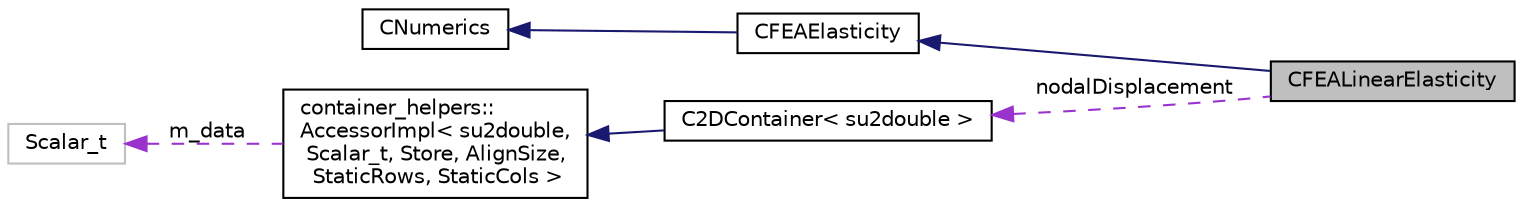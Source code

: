 digraph "CFEALinearElasticity"
{
  edge [fontname="Helvetica",fontsize="10",labelfontname="Helvetica",labelfontsize="10"];
  node [fontname="Helvetica",fontsize="10",shape=record];
  rankdir="LR";
  Node4 [label="CFEALinearElasticity",height=0.2,width=0.4,color="black", fillcolor="grey75", style="filled", fontcolor="black"];
  Node5 -> Node4 [dir="back",color="midnightblue",fontsize="10",style="solid",fontname="Helvetica"];
  Node5 [label="CFEAElasticity",height=0.2,width=0.4,color="black", fillcolor="white", style="filled",URL="$class_c_f_e_a_elasticity.html",tooltip="Abstract class for computing the tangent matrix and the residual for structural problems. "];
  Node6 -> Node5 [dir="back",color="midnightblue",fontsize="10",style="solid",fontname="Helvetica"];
  Node6 [label="CNumerics",height=0.2,width=0.4,color="black", fillcolor="white", style="filled",URL="$class_c_numerics.html",tooltip="Class for defining the numerical methods. "];
  Node7 -> Node4 [dir="back",color="darkorchid3",fontsize="10",style="dashed",label=" nodalDisplacement" ,fontname="Helvetica"];
  Node7 [label="C2DContainer\< su2double \>",height=0.2,width=0.4,color="black", fillcolor="white", style="filled",URL="$class_c2_d_container.html"];
  Node8 -> Node7 [dir="back",color="midnightblue",fontsize="10",style="solid",fontname="Helvetica"];
  Node8 [label="container_helpers::\lAccessorImpl\< su2double,\l Scalar_t, Store, AlignSize,\l StaticRows, StaticCols \>",height=0.2,width=0.4,color="black", fillcolor="white", style="filled",URL="$classcontainer__helpers_1_1_accessor_impl.html"];
  Node9 -> Node8 [dir="back",color="darkorchid3",fontsize="10",style="dashed",label=" m_data" ,fontname="Helvetica"];
  Node9 [label="Scalar_t",height=0.2,width=0.4,color="grey75", fillcolor="white", style="filled"];
}
